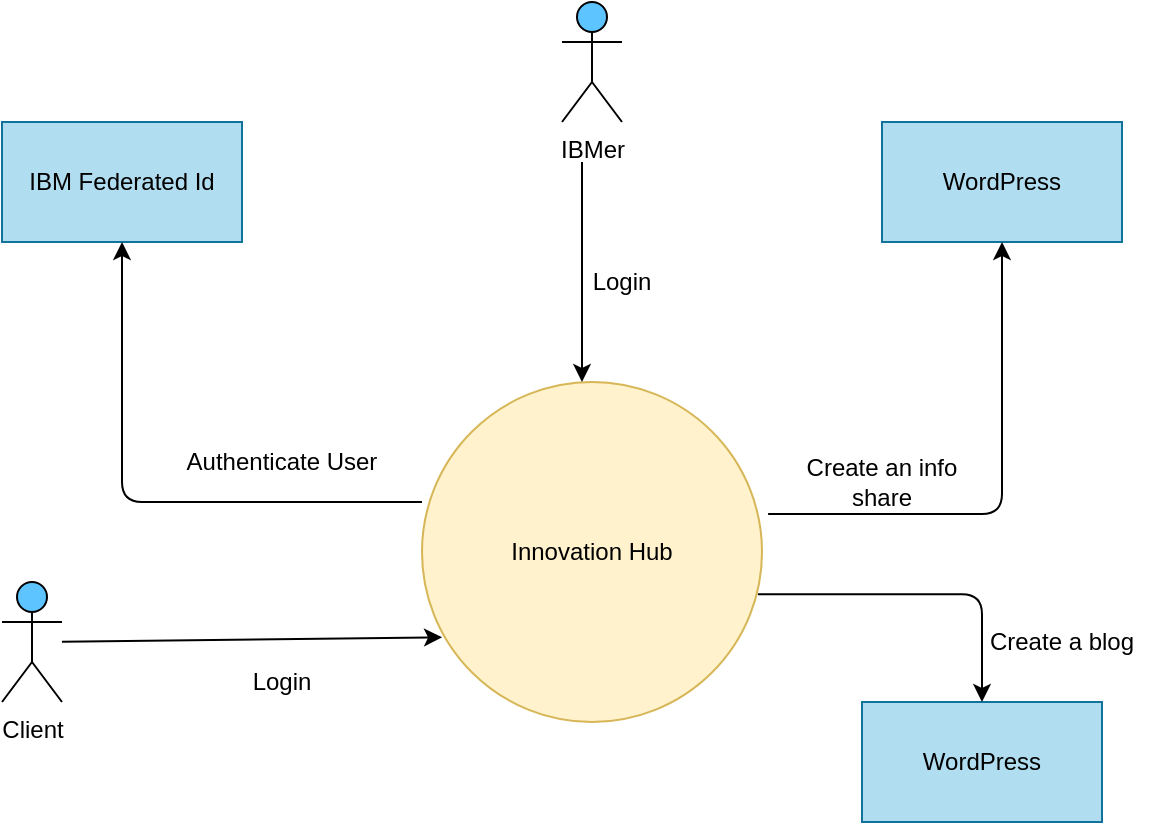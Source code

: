 <mxfile version="13.7.5" type="github">
  <diagram id="Iwl_UHsNRRA5oYcL_RLJ" name="Page-1">
    <mxGraphModel dx="786" dy="456" grid="1" gridSize="10" guides="1" tooltips="1" connect="1" arrows="1" fold="1" page="1" pageScale="1" pageWidth="850" pageHeight="1100" math="0" shadow="0">
      <root>
        <mxCell id="0" />
        <mxCell id="1" parent="0" />
        <mxCell id="IRAnfNPuhCU8a6vhodCF-2" value="Innovation Hub" style="ellipse;whiteSpace=wrap;html=1;aspect=fixed;fillColor=#fff2cc;strokeColor=#d6b656;" vertex="1" parent="1">
          <mxGeometry x="370" y="200" width="170" height="170" as="geometry" />
        </mxCell>
        <mxCell id="IRAnfNPuhCU8a6vhodCF-3" value="IBM Federated Id" style="rounded=0;whiteSpace=wrap;html=1;fillColor=#b1ddf0;strokeColor=#10739e;" vertex="1" parent="1">
          <mxGeometry x="160" y="70" width="120" height="60" as="geometry" />
        </mxCell>
        <mxCell id="IRAnfNPuhCU8a6vhodCF-5" value="" style="edgeStyle=segmentEdgeStyle;endArrow=classic;html=1;exitX=0;exitY=0.353;exitDx=0;exitDy=0;exitPerimeter=0;" edge="1" parent="1" source="IRAnfNPuhCU8a6vhodCF-2" target="IRAnfNPuhCU8a6vhodCF-3">
          <mxGeometry width="50" height="50" relative="1" as="geometry">
            <mxPoint x="380" y="270" as="sourcePoint" />
            <mxPoint x="430" y="220" as="targetPoint" />
          </mxGeometry>
        </mxCell>
        <mxCell id="IRAnfNPuhCU8a6vhodCF-6" value="Authenticate User" style="text;html=1;strokeColor=none;fillColor=none;align=center;verticalAlign=middle;whiteSpace=wrap;rounded=0;" vertex="1" parent="1">
          <mxGeometry x="250" y="230" width="100" height="20" as="geometry" />
        </mxCell>
        <mxCell id="IRAnfNPuhCU8a6vhodCF-7" value="IBMer" style="shape=umlActor;verticalLabelPosition=bottom;verticalAlign=top;html=1;outlineConnect=0;fillColor=#5EC4FF;" vertex="1" parent="1">
          <mxGeometry x="440" y="10" width="30" height="60" as="geometry" />
        </mxCell>
        <mxCell id="IRAnfNPuhCU8a6vhodCF-8" value="" style="edgeStyle=segmentEdgeStyle;endArrow=none;html=1;startArrow=classic;startFill=1;endFill=0;" edge="1" parent="1">
          <mxGeometry width="50" height="50" relative="1" as="geometry">
            <mxPoint x="450" y="200" as="sourcePoint" />
            <mxPoint x="450" y="90" as="targetPoint" />
          </mxGeometry>
        </mxCell>
        <mxCell id="IRAnfNPuhCU8a6vhodCF-9" value="Login" style="text;html=1;strokeColor=none;fillColor=none;align=center;verticalAlign=middle;whiteSpace=wrap;rounded=0;" vertex="1" parent="1">
          <mxGeometry x="420" y="140" width="100" height="20" as="geometry" />
        </mxCell>
        <mxCell id="IRAnfNPuhCU8a6vhodCF-10" value="Client" style="shape=umlActor;verticalLabelPosition=bottom;verticalAlign=top;html=1;outlineConnect=0;fillColor=#5EC4FF;" vertex="1" parent="1">
          <mxGeometry x="160" y="300" width="30" height="60" as="geometry" />
        </mxCell>
        <mxCell id="IRAnfNPuhCU8a6vhodCF-11" value="" style="endArrow=classic;html=1;entryX=0.059;entryY=0.751;entryDx=0;entryDy=0;entryPerimeter=0;" edge="1" parent="1" source="IRAnfNPuhCU8a6vhodCF-10" target="IRAnfNPuhCU8a6vhodCF-2">
          <mxGeometry width="50" height="50" relative="1" as="geometry">
            <mxPoint x="340" y="270" as="sourcePoint" />
            <mxPoint x="390" y="220" as="targetPoint" />
          </mxGeometry>
        </mxCell>
        <mxCell id="IRAnfNPuhCU8a6vhodCF-12" value="Login" style="text;html=1;strokeColor=none;fillColor=none;align=center;verticalAlign=middle;whiteSpace=wrap;rounded=0;" vertex="1" parent="1">
          <mxGeometry x="250" y="340" width="100" height="20" as="geometry" />
        </mxCell>
        <mxCell id="IRAnfNPuhCU8a6vhodCF-14" value="WordPress" style="rounded=0;whiteSpace=wrap;html=1;fillColor=#b1ddf0;strokeColor=#10739e;" vertex="1" parent="1">
          <mxGeometry x="600" y="70" width="120" height="60" as="geometry" />
        </mxCell>
        <mxCell id="IRAnfNPuhCU8a6vhodCF-15" value="" style="edgeStyle=segmentEdgeStyle;endArrow=classic;html=1;exitX=1.018;exitY=0.388;exitDx=0;exitDy=0;exitPerimeter=0;entryX=0.5;entryY=1;entryDx=0;entryDy=0;" edge="1" parent="1" source="IRAnfNPuhCU8a6vhodCF-2" target="IRAnfNPuhCU8a6vhodCF-14">
          <mxGeometry width="50" height="50" relative="1" as="geometry">
            <mxPoint x="380" y="270.01" as="sourcePoint" />
            <mxPoint x="230" y="140" as="targetPoint" />
          </mxGeometry>
        </mxCell>
        <mxCell id="IRAnfNPuhCU8a6vhodCF-16" value="Create a blog " style="text;html=1;strokeColor=none;fillColor=none;align=center;verticalAlign=middle;whiteSpace=wrap;rounded=0;" vertex="1" parent="1">
          <mxGeometry x="640" y="320" width="100" height="20" as="geometry" />
        </mxCell>
        <mxCell id="IRAnfNPuhCU8a6vhodCF-17" value="WordPress" style="rounded=0;whiteSpace=wrap;html=1;fillColor=#b1ddf0;strokeColor=#10739e;" vertex="1" parent="1">
          <mxGeometry x="590" y="360" width="120" height="60" as="geometry" />
        </mxCell>
        <mxCell id="IRAnfNPuhCU8a6vhodCF-18" value="" style="edgeStyle=segmentEdgeStyle;endArrow=classic;html=1;exitX=0.988;exitY=0.624;exitDx=0;exitDy=0;exitPerimeter=0;entryX=0.5;entryY=0;entryDx=0;entryDy=0;" edge="1" parent="1" source="IRAnfNPuhCU8a6vhodCF-2" target="IRAnfNPuhCU8a6vhodCF-17">
          <mxGeometry width="50" height="50" relative="1" as="geometry">
            <mxPoint x="553.06" y="275.96" as="sourcePoint" />
            <mxPoint x="580" y="390" as="targetPoint" />
          </mxGeometry>
        </mxCell>
        <mxCell id="IRAnfNPuhCU8a6vhodCF-22" value="Create an info share " style="text;html=1;strokeColor=none;fillColor=none;align=center;verticalAlign=middle;whiteSpace=wrap;rounded=0;" vertex="1" parent="1">
          <mxGeometry x="550" y="240" width="100" height="20" as="geometry" />
        </mxCell>
      </root>
    </mxGraphModel>
  </diagram>
</mxfile>
